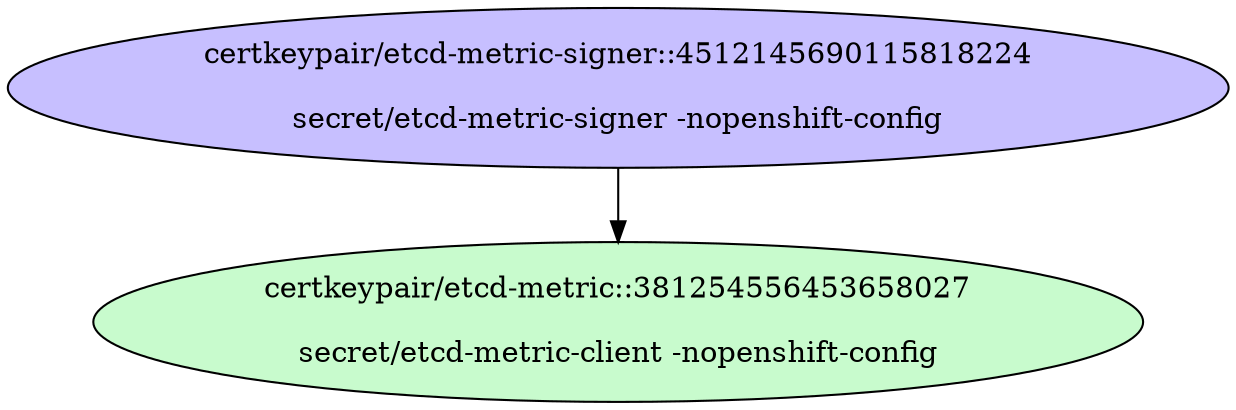 digraph "Local Certificate" {
  // Node definitions.
  0 [
    label="certkeypair/etcd-metric-signer::4512145690115818224\n\nsecret/etcd-metric-signer -nopenshift-config\n"
    style=filled
    fillcolor="#c7bfff"
  ];
  1 [
    label="certkeypair/etcd-metric::381254556453658027\n\nsecret/etcd-metric-client -nopenshift-config\n"
    style=filled
    fillcolor="#c8fbcd"
  ];

  // Edge definitions.
  0 -> 1;
}